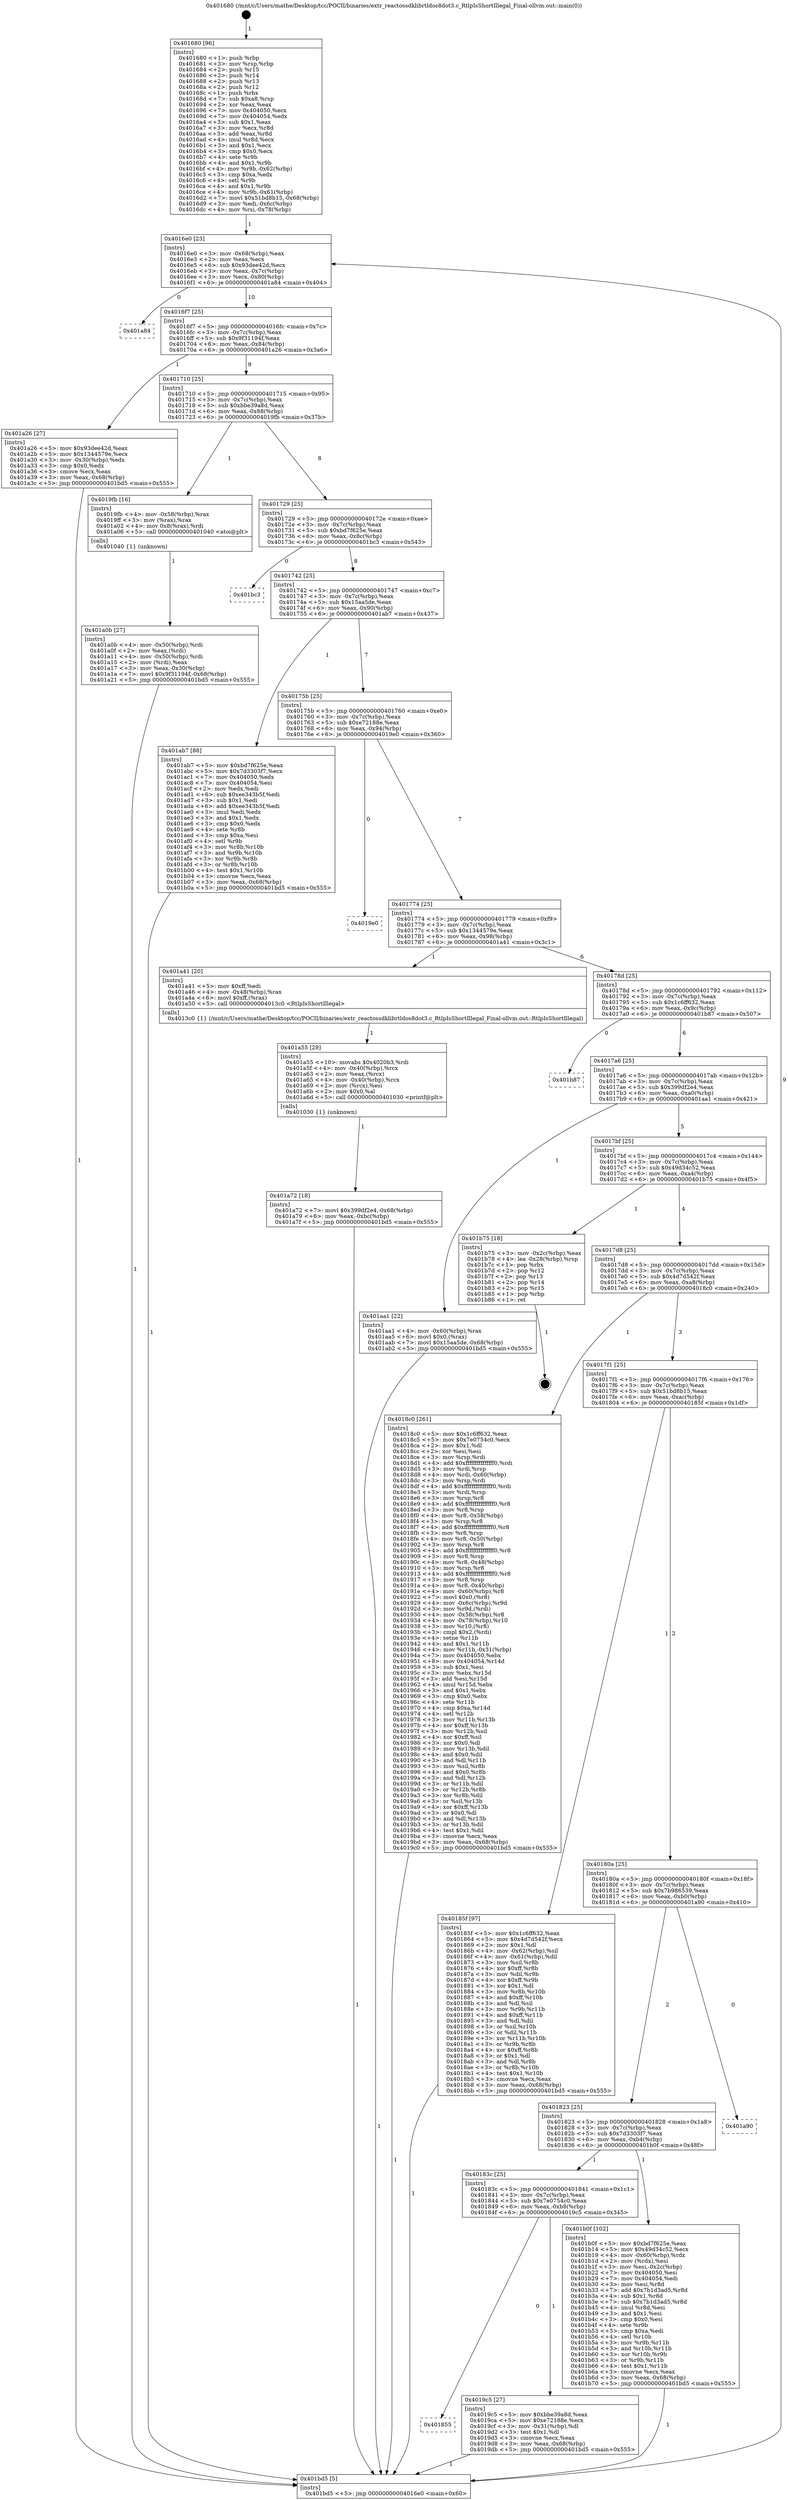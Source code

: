 digraph "0x401680" {
  label = "0x401680 (/mnt/c/Users/mathe/Desktop/tcc/POCII/binaries/extr_reactossdklibrtldos8dot3.c_RtlpIsShortIllegal_Final-ollvm.out::main(0))"
  labelloc = "t"
  node[shape=record]

  Entry [label="",width=0.3,height=0.3,shape=circle,fillcolor=black,style=filled]
  "0x4016e0" [label="{
     0x4016e0 [23]\l
     | [instrs]\l
     &nbsp;&nbsp;0x4016e0 \<+3\>: mov -0x68(%rbp),%eax\l
     &nbsp;&nbsp;0x4016e3 \<+2\>: mov %eax,%ecx\l
     &nbsp;&nbsp;0x4016e5 \<+6\>: sub $0x93dee42d,%ecx\l
     &nbsp;&nbsp;0x4016eb \<+3\>: mov %eax,-0x7c(%rbp)\l
     &nbsp;&nbsp;0x4016ee \<+3\>: mov %ecx,-0x80(%rbp)\l
     &nbsp;&nbsp;0x4016f1 \<+6\>: je 0000000000401a84 \<main+0x404\>\l
  }"]
  "0x401a84" [label="{
     0x401a84\l
  }", style=dashed]
  "0x4016f7" [label="{
     0x4016f7 [25]\l
     | [instrs]\l
     &nbsp;&nbsp;0x4016f7 \<+5\>: jmp 00000000004016fc \<main+0x7c\>\l
     &nbsp;&nbsp;0x4016fc \<+3\>: mov -0x7c(%rbp),%eax\l
     &nbsp;&nbsp;0x4016ff \<+5\>: sub $0x9f31194f,%eax\l
     &nbsp;&nbsp;0x401704 \<+6\>: mov %eax,-0x84(%rbp)\l
     &nbsp;&nbsp;0x40170a \<+6\>: je 0000000000401a26 \<main+0x3a6\>\l
  }"]
  Exit [label="",width=0.3,height=0.3,shape=circle,fillcolor=black,style=filled,peripheries=2]
  "0x401a26" [label="{
     0x401a26 [27]\l
     | [instrs]\l
     &nbsp;&nbsp;0x401a26 \<+5\>: mov $0x93dee42d,%eax\l
     &nbsp;&nbsp;0x401a2b \<+5\>: mov $0x1344579e,%ecx\l
     &nbsp;&nbsp;0x401a30 \<+3\>: mov -0x30(%rbp),%edx\l
     &nbsp;&nbsp;0x401a33 \<+3\>: cmp $0x0,%edx\l
     &nbsp;&nbsp;0x401a36 \<+3\>: cmove %ecx,%eax\l
     &nbsp;&nbsp;0x401a39 \<+3\>: mov %eax,-0x68(%rbp)\l
     &nbsp;&nbsp;0x401a3c \<+5\>: jmp 0000000000401bd5 \<main+0x555\>\l
  }"]
  "0x401710" [label="{
     0x401710 [25]\l
     | [instrs]\l
     &nbsp;&nbsp;0x401710 \<+5\>: jmp 0000000000401715 \<main+0x95\>\l
     &nbsp;&nbsp;0x401715 \<+3\>: mov -0x7c(%rbp),%eax\l
     &nbsp;&nbsp;0x401718 \<+5\>: sub $0xbbe39a8d,%eax\l
     &nbsp;&nbsp;0x40171d \<+6\>: mov %eax,-0x88(%rbp)\l
     &nbsp;&nbsp;0x401723 \<+6\>: je 00000000004019fb \<main+0x37b\>\l
  }"]
  "0x401a72" [label="{
     0x401a72 [18]\l
     | [instrs]\l
     &nbsp;&nbsp;0x401a72 \<+7\>: movl $0x399df2e4,-0x68(%rbp)\l
     &nbsp;&nbsp;0x401a79 \<+6\>: mov %eax,-0xbc(%rbp)\l
     &nbsp;&nbsp;0x401a7f \<+5\>: jmp 0000000000401bd5 \<main+0x555\>\l
  }"]
  "0x4019fb" [label="{
     0x4019fb [16]\l
     | [instrs]\l
     &nbsp;&nbsp;0x4019fb \<+4\>: mov -0x58(%rbp),%rax\l
     &nbsp;&nbsp;0x4019ff \<+3\>: mov (%rax),%rax\l
     &nbsp;&nbsp;0x401a02 \<+4\>: mov 0x8(%rax),%rdi\l
     &nbsp;&nbsp;0x401a06 \<+5\>: call 0000000000401040 \<atoi@plt\>\l
     | [calls]\l
     &nbsp;&nbsp;0x401040 \{1\} (unknown)\l
  }"]
  "0x401729" [label="{
     0x401729 [25]\l
     | [instrs]\l
     &nbsp;&nbsp;0x401729 \<+5\>: jmp 000000000040172e \<main+0xae\>\l
     &nbsp;&nbsp;0x40172e \<+3\>: mov -0x7c(%rbp),%eax\l
     &nbsp;&nbsp;0x401731 \<+5\>: sub $0xbd7f625e,%eax\l
     &nbsp;&nbsp;0x401736 \<+6\>: mov %eax,-0x8c(%rbp)\l
     &nbsp;&nbsp;0x40173c \<+6\>: je 0000000000401bc3 \<main+0x543\>\l
  }"]
  "0x401a55" [label="{
     0x401a55 [29]\l
     | [instrs]\l
     &nbsp;&nbsp;0x401a55 \<+10\>: movabs $0x4020b3,%rdi\l
     &nbsp;&nbsp;0x401a5f \<+4\>: mov -0x40(%rbp),%rcx\l
     &nbsp;&nbsp;0x401a63 \<+2\>: mov %eax,(%rcx)\l
     &nbsp;&nbsp;0x401a65 \<+4\>: mov -0x40(%rbp),%rcx\l
     &nbsp;&nbsp;0x401a69 \<+2\>: mov (%rcx),%esi\l
     &nbsp;&nbsp;0x401a6b \<+2\>: mov $0x0,%al\l
     &nbsp;&nbsp;0x401a6d \<+5\>: call 0000000000401030 \<printf@plt\>\l
     | [calls]\l
     &nbsp;&nbsp;0x401030 \{1\} (unknown)\l
  }"]
  "0x401bc3" [label="{
     0x401bc3\l
  }", style=dashed]
  "0x401742" [label="{
     0x401742 [25]\l
     | [instrs]\l
     &nbsp;&nbsp;0x401742 \<+5\>: jmp 0000000000401747 \<main+0xc7\>\l
     &nbsp;&nbsp;0x401747 \<+3\>: mov -0x7c(%rbp),%eax\l
     &nbsp;&nbsp;0x40174a \<+5\>: sub $0x15aa5de,%eax\l
     &nbsp;&nbsp;0x40174f \<+6\>: mov %eax,-0x90(%rbp)\l
     &nbsp;&nbsp;0x401755 \<+6\>: je 0000000000401ab7 \<main+0x437\>\l
  }"]
  "0x401a0b" [label="{
     0x401a0b [27]\l
     | [instrs]\l
     &nbsp;&nbsp;0x401a0b \<+4\>: mov -0x50(%rbp),%rdi\l
     &nbsp;&nbsp;0x401a0f \<+2\>: mov %eax,(%rdi)\l
     &nbsp;&nbsp;0x401a11 \<+4\>: mov -0x50(%rbp),%rdi\l
     &nbsp;&nbsp;0x401a15 \<+2\>: mov (%rdi),%eax\l
     &nbsp;&nbsp;0x401a17 \<+3\>: mov %eax,-0x30(%rbp)\l
     &nbsp;&nbsp;0x401a1a \<+7\>: movl $0x9f31194f,-0x68(%rbp)\l
     &nbsp;&nbsp;0x401a21 \<+5\>: jmp 0000000000401bd5 \<main+0x555\>\l
  }"]
  "0x401ab7" [label="{
     0x401ab7 [88]\l
     | [instrs]\l
     &nbsp;&nbsp;0x401ab7 \<+5\>: mov $0xbd7f625e,%eax\l
     &nbsp;&nbsp;0x401abc \<+5\>: mov $0x7d3303f7,%ecx\l
     &nbsp;&nbsp;0x401ac1 \<+7\>: mov 0x404050,%edx\l
     &nbsp;&nbsp;0x401ac8 \<+7\>: mov 0x404054,%esi\l
     &nbsp;&nbsp;0x401acf \<+2\>: mov %edx,%edi\l
     &nbsp;&nbsp;0x401ad1 \<+6\>: sub $0xee343b5f,%edi\l
     &nbsp;&nbsp;0x401ad7 \<+3\>: sub $0x1,%edi\l
     &nbsp;&nbsp;0x401ada \<+6\>: add $0xee343b5f,%edi\l
     &nbsp;&nbsp;0x401ae0 \<+3\>: imul %edi,%edx\l
     &nbsp;&nbsp;0x401ae3 \<+3\>: and $0x1,%edx\l
     &nbsp;&nbsp;0x401ae6 \<+3\>: cmp $0x0,%edx\l
     &nbsp;&nbsp;0x401ae9 \<+4\>: sete %r8b\l
     &nbsp;&nbsp;0x401aed \<+3\>: cmp $0xa,%esi\l
     &nbsp;&nbsp;0x401af0 \<+4\>: setl %r9b\l
     &nbsp;&nbsp;0x401af4 \<+3\>: mov %r8b,%r10b\l
     &nbsp;&nbsp;0x401af7 \<+3\>: and %r9b,%r10b\l
     &nbsp;&nbsp;0x401afa \<+3\>: xor %r9b,%r8b\l
     &nbsp;&nbsp;0x401afd \<+3\>: or %r8b,%r10b\l
     &nbsp;&nbsp;0x401b00 \<+4\>: test $0x1,%r10b\l
     &nbsp;&nbsp;0x401b04 \<+3\>: cmovne %ecx,%eax\l
     &nbsp;&nbsp;0x401b07 \<+3\>: mov %eax,-0x68(%rbp)\l
     &nbsp;&nbsp;0x401b0a \<+5\>: jmp 0000000000401bd5 \<main+0x555\>\l
  }"]
  "0x40175b" [label="{
     0x40175b [25]\l
     | [instrs]\l
     &nbsp;&nbsp;0x40175b \<+5\>: jmp 0000000000401760 \<main+0xe0\>\l
     &nbsp;&nbsp;0x401760 \<+3\>: mov -0x7c(%rbp),%eax\l
     &nbsp;&nbsp;0x401763 \<+5\>: sub $0xe72188e,%eax\l
     &nbsp;&nbsp;0x401768 \<+6\>: mov %eax,-0x94(%rbp)\l
     &nbsp;&nbsp;0x40176e \<+6\>: je 00000000004019e0 \<main+0x360\>\l
  }"]
  "0x401855" [label="{
     0x401855\l
  }", style=dashed]
  "0x4019e0" [label="{
     0x4019e0\l
  }", style=dashed]
  "0x401774" [label="{
     0x401774 [25]\l
     | [instrs]\l
     &nbsp;&nbsp;0x401774 \<+5\>: jmp 0000000000401779 \<main+0xf9\>\l
     &nbsp;&nbsp;0x401779 \<+3\>: mov -0x7c(%rbp),%eax\l
     &nbsp;&nbsp;0x40177c \<+5\>: sub $0x1344579e,%eax\l
     &nbsp;&nbsp;0x401781 \<+6\>: mov %eax,-0x98(%rbp)\l
     &nbsp;&nbsp;0x401787 \<+6\>: je 0000000000401a41 \<main+0x3c1\>\l
  }"]
  "0x4019c5" [label="{
     0x4019c5 [27]\l
     | [instrs]\l
     &nbsp;&nbsp;0x4019c5 \<+5\>: mov $0xbbe39a8d,%eax\l
     &nbsp;&nbsp;0x4019ca \<+5\>: mov $0xe72188e,%ecx\l
     &nbsp;&nbsp;0x4019cf \<+3\>: mov -0x31(%rbp),%dl\l
     &nbsp;&nbsp;0x4019d2 \<+3\>: test $0x1,%dl\l
     &nbsp;&nbsp;0x4019d5 \<+3\>: cmovne %ecx,%eax\l
     &nbsp;&nbsp;0x4019d8 \<+3\>: mov %eax,-0x68(%rbp)\l
     &nbsp;&nbsp;0x4019db \<+5\>: jmp 0000000000401bd5 \<main+0x555\>\l
  }"]
  "0x401a41" [label="{
     0x401a41 [20]\l
     | [instrs]\l
     &nbsp;&nbsp;0x401a41 \<+5\>: mov $0xff,%edi\l
     &nbsp;&nbsp;0x401a46 \<+4\>: mov -0x48(%rbp),%rax\l
     &nbsp;&nbsp;0x401a4a \<+6\>: movl $0xff,(%rax)\l
     &nbsp;&nbsp;0x401a50 \<+5\>: call 00000000004013c0 \<RtlpIsShortIllegal\>\l
     | [calls]\l
     &nbsp;&nbsp;0x4013c0 \{1\} (/mnt/c/Users/mathe/Desktop/tcc/POCII/binaries/extr_reactossdklibrtldos8dot3.c_RtlpIsShortIllegal_Final-ollvm.out::RtlpIsShortIllegal)\l
  }"]
  "0x40178d" [label="{
     0x40178d [25]\l
     | [instrs]\l
     &nbsp;&nbsp;0x40178d \<+5\>: jmp 0000000000401792 \<main+0x112\>\l
     &nbsp;&nbsp;0x401792 \<+3\>: mov -0x7c(%rbp),%eax\l
     &nbsp;&nbsp;0x401795 \<+5\>: sub $0x1c6ff632,%eax\l
     &nbsp;&nbsp;0x40179a \<+6\>: mov %eax,-0x9c(%rbp)\l
     &nbsp;&nbsp;0x4017a0 \<+6\>: je 0000000000401b87 \<main+0x507\>\l
  }"]
  "0x40183c" [label="{
     0x40183c [25]\l
     | [instrs]\l
     &nbsp;&nbsp;0x40183c \<+5\>: jmp 0000000000401841 \<main+0x1c1\>\l
     &nbsp;&nbsp;0x401841 \<+3\>: mov -0x7c(%rbp),%eax\l
     &nbsp;&nbsp;0x401844 \<+5\>: sub $0x7e0754c0,%eax\l
     &nbsp;&nbsp;0x401849 \<+6\>: mov %eax,-0xb8(%rbp)\l
     &nbsp;&nbsp;0x40184f \<+6\>: je 00000000004019c5 \<main+0x345\>\l
  }"]
  "0x401b87" [label="{
     0x401b87\l
  }", style=dashed]
  "0x4017a6" [label="{
     0x4017a6 [25]\l
     | [instrs]\l
     &nbsp;&nbsp;0x4017a6 \<+5\>: jmp 00000000004017ab \<main+0x12b\>\l
     &nbsp;&nbsp;0x4017ab \<+3\>: mov -0x7c(%rbp),%eax\l
     &nbsp;&nbsp;0x4017ae \<+5\>: sub $0x399df2e4,%eax\l
     &nbsp;&nbsp;0x4017b3 \<+6\>: mov %eax,-0xa0(%rbp)\l
     &nbsp;&nbsp;0x4017b9 \<+6\>: je 0000000000401aa1 \<main+0x421\>\l
  }"]
  "0x401b0f" [label="{
     0x401b0f [102]\l
     | [instrs]\l
     &nbsp;&nbsp;0x401b0f \<+5\>: mov $0xbd7f625e,%eax\l
     &nbsp;&nbsp;0x401b14 \<+5\>: mov $0x49d34c52,%ecx\l
     &nbsp;&nbsp;0x401b19 \<+4\>: mov -0x60(%rbp),%rdx\l
     &nbsp;&nbsp;0x401b1d \<+2\>: mov (%rdx),%esi\l
     &nbsp;&nbsp;0x401b1f \<+3\>: mov %esi,-0x2c(%rbp)\l
     &nbsp;&nbsp;0x401b22 \<+7\>: mov 0x404050,%esi\l
     &nbsp;&nbsp;0x401b29 \<+7\>: mov 0x404054,%edi\l
     &nbsp;&nbsp;0x401b30 \<+3\>: mov %esi,%r8d\l
     &nbsp;&nbsp;0x401b33 \<+7\>: add $0x7b1d3ad5,%r8d\l
     &nbsp;&nbsp;0x401b3a \<+4\>: sub $0x1,%r8d\l
     &nbsp;&nbsp;0x401b3e \<+7\>: sub $0x7b1d3ad5,%r8d\l
     &nbsp;&nbsp;0x401b45 \<+4\>: imul %r8d,%esi\l
     &nbsp;&nbsp;0x401b49 \<+3\>: and $0x1,%esi\l
     &nbsp;&nbsp;0x401b4c \<+3\>: cmp $0x0,%esi\l
     &nbsp;&nbsp;0x401b4f \<+4\>: sete %r9b\l
     &nbsp;&nbsp;0x401b53 \<+3\>: cmp $0xa,%edi\l
     &nbsp;&nbsp;0x401b56 \<+4\>: setl %r10b\l
     &nbsp;&nbsp;0x401b5a \<+3\>: mov %r9b,%r11b\l
     &nbsp;&nbsp;0x401b5d \<+3\>: and %r10b,%r11b\l
     &nbsp;&nbsp;0x401b60 \<+3\>: xor %r10b,%r9b\l
     &nbsp;&nbsp;0x401b63 \<+3\>: or %r9b,%r11b\l
     &nbsp;&nbsp;0x401b66 \<+4\>: test $0x1,%r11b\l
     &nbsp;&nbsp;0x401b6a \<+3\>: cmovne %ecx,%eax\l
     &nbsp;&nbsp;0x401b6d \<+3\>: mov %eax,-0x68(%rbp)\l
     &nbsp;&nbsp;0x401b70 \<+5\>: jmp 0000000000401bd5 \<main+0x555\>\l
  }"]
  "0x401aa1" [label="{
     0x401aa1 [22]\l
     | [instrs]\l
     &nbsp;&nbsp;0x401aa1 \<+4\>: mov -0x60(%rbp),%rax\l
     &nbsp;&nbsp;0x401aa5 \<+6\>: movl $0x0,(%rax)\l
     &nbsp;&nbsp;0x401aab \<+7\>: movl $0x15aa5de,-0x68(%rbp)\l
     &nbsp;&nbsp;0x401ab2 \<+5\>: jmp 0000000000401bd5 \<main+0x555\>\l
  }"]
  "0x4017bf" [label="{
     0x4017bf [25]\l
     | [instrs]\l
     &nbsp;&nbsp;0x4017bf \<+5\>: jmp 00000000004017c4 \<main+0x144\>\l
     &nbsp;&nbsp;0x4017c4 \<+3\>: mov -0x7c(%rbp),%eax\l
     &nbsp;&nbsp;0x4017c7 \<+5\>: sub $0x49d34c52,%eax\l
     &nbsp;&nbsp;0x4017cc \<+6\>: mov %eax,-0xa4(%rbp)\l
     &nbsp;&nbsp;0x4017d2 \<+6\>: je 0000000000401b75 \<main+0x4f5\>\l
  }"]
  "0x401823" [label="{
     0x401823 [25]\l
     | [instrs]\l
     &nbsp;&nbsp;0x401823 \<+5\>: jmp 0000000000401828 \<main+0x1a8\>\l
     &nbsp;&nbsp;0x401828 \<+3\>: mov -0x7c(%rbp),%eax\l
     &nbsp;&nbsp;0x40182b \<+5\>: sub $0x7d3303f7,%eax\l
     &nbsp;&nbsp;0x401830 \<+6\>: mov %eax,-0xb4(%rbp)\l
     &nbsp;&nbsp;0x401836 \<+6\>: je 0000000000401b0f \<main+0x48f\>\l
  }"]
  "0x401b75" [label="{
     0x401b75 [18]\l
     | [instrs]\l
     &nbsp;&nbsp;0x401b75 \<+3\>: mov -0x2c(%rbp),%eax\l
     &nbsp;&nbsp;0x401b78 \<+4\>: lea -0x28(%rbp),%rsp\l
     &nbsp;&nbsp;0x401b7c \<+1\>: pop %rbx\l
     &nbsp;&nbsp;0x401b7d \<+2\>: pop %r12\l
     &nbsp;&nbsp;0x401b7f \<+2\>: pop %r13\l
     &nbsp;&nbsp;0x401b81 \<+2\>: pop %r14\l
     &nbsp;&nbsp;0x401b83 \<+2\>: pop %r15\l
     &nbsp;&nbsp;0x401b85 \<+1\>: pop %rbp\l
     &nbsp;&nbsp;0x401b86 \<+1\>: ret\l
  }"]
  "0x4017d8" [label="{
     0x4017d8 [25]\l
     | [instrs]\l
     &nbsp;&nbsp;0x4017d8 \<+5\>: jmp 00000000004017dd \<main+0x15d\>\l
     &nbsp;&nbsp;0x4017dd \<+3\>: mov -0x7c(%rbp),%eax\l
     &nbsp;&nbsp;0x4017e0 \<+5\>: sub $0x4d7d542f,%eax\l
     &nbsp;&nbsp;0x4017e5 \<+6\>: mov %eax,-0xa8(%rbp)\l
     &nbsp;&nbsp;0x4017eb \<+6\>: je 00000000004018c0 \<main+0x240\>\l
  }"]
  "0x401a90" [label="{
     0x401a90\l
  }", style=dashed]
  "0x4018c0" [label="{
     0x4018c0 [261]\l
     | [instrs]\l
     &nbsp;&nbsp;0x4018c0 \<+5\>: mov $0x1c6ff632,%eax\l
     &nbsp;&nbsp;0x4018c5 \<+5\>: mov $0x7e0754c0,%ecx\l
     &nbsp;&nbsp;0x4018ca \<+2\>: mov $0x1,%dl\l
     &nbsp;&nbsp;0x4018cc \<+2\>: xor %esi,%esi\l
     &nbsp;&nbsp;0x4018ce \<+3\>: mov %rsp,%rdi\l
     &nbsp;&nbsp;0x4018d1 \<+4\>: add $0xfffffffffffffff0,%rdi\l
     &nbsp;&nbsp;0x4018d5 \<+3\>: mov %rdi,%rsp\l
     &nbsp;&nbsp;0x4018d8 \<+4\>: mov %rdi,-0x60(%rbp)\l
     &nbsp;&nbsp;0x4018dc \<+3\>: mov %rsp,%rdi\l
     &nbsp;&nbsp;0x4018df \<+4\>: add $0xfffffffffffffff0,%rdi\l
     &nbsp;&nbsp;0x4018e3 \<+3\>: mov %rdi,%rsp\l
     &nbsp;&nbsp;0x4018e6 \<+3\>: mov %rsp,%r8\l
     &nbsp;&nbsp;0x4018e9 \<+4\>: add $0xfffffffffffffff0,%r8\l
     &nbsp;&nbsp;0x4018ed \<+3\>: mov %r8,%rsp\l
     &nbsp;&nbsp;0x4018f0 \<+4\>: mov %r8,-0x58(%rbp)\l
     &nbsp;&nbsp;0x4018f4 \<+3\>: mov %rsp,%r8\l
     &nbsp;&nbsp;0x4018f7 \<+4\>: add $0xfffffffffffffff0,%r8\l
     &nbsp;&nbsp;0x4018fb \<+3\>: mov %r8,%rsp\l
     &nbsp;&nbsp;0x4018fe \<+4\>: mov %r8,-0x50(%rbp)\l
     &nbsp;&nbsp;0x401902 \<+3\>: mov %rsp,%r8\l
     &nbsp;&nbsp;0x401905 \<+4\>: add $0xfffffffffffffff0,%r8\l
     &nbsp;&nbsp;0x401909 \<+3\>: mov %r8,%rsp\l
     &nbsp;&nbsp;0x40190c \<+4\>: mov %r8,-0x48(%rbp)\l
     &nbsp;&nbsp;0x401910 \<+3\>: mov %rsp,%r8\l
     &nbsp;&nbsp;0x401913 \<+4\>: add $0xfffffffffffffff0,%r8\l
     &nbsp;&nbsp;0x401917 \<+3\>: mov %r8,%rsp\l
     &nbsp;&nbsp;0x40191a \<+4\>: mov %r8,-0x40(%rbp)\l
     &nbsp;&nbsp;0x40191e \<+4\>: mov -0x60(%rbp),%r8\l
     &nbsp;&nbsp;0x401922 \<+7\>: movl $0x0,(%r8)\l
     &nbsp;&nbsp;0x401929 \<+4\>: mov -0x6c(%rbp),%r9d\l
     &nbsp;&nbsp;0x40192d \<+3\>: mov %r9d,(%rdi)\l
     &nbsp;&nbsp;0x401930 \<+4\>: mov -0x58(%rbp),%r8\l
     &nbsp;&nbsp;0x401934 \<+4\>: mov -0x78(%rbp),%r10\l
     &nbsp;&nbsp;0x401938 \<+3\>: mov %r10,(%r8)\l
     &nbsp;&nbsp;0x40193b \<+3\>: cmpl $0x2,(%rdi)\l
     &nbsp;&nbsp;0x40193e \<+4\>: setne %r11b\l
     &nbsp;&nbsp;0x401942 \<+4\>: and $0x1,%r11b\l
     &nbsp;&nbsp;0x401946 \<+4\>: mov %r11b,-0x31(%rbp)\l
     &nbsp;&nbsp;0x40194a \<+7\>: mov 0x404050,%ebx\l
     &nbsp;&nbsp;0x401951 \<+8\>: mov 0x404054,%r14d\l
     &nbsp;&nbsp;0x401959 \<+3\>: sub $0x1,%esi\l
     &nbsp;&nbsp;0x40195c \<+3\>: mov %ebx,%r15d\l
     &nbsp;&nbsp;0x40195f \<+3\>: add %esi,%r15d\l
     &nbsp;&nbsp;0x401962 \<+4\>: imul %r15d,%ebx\l
     &nbsp;&nbsp;0x401966 \<+3\>: and $0x1,%ebx\l
     &nbsp;&nbsp;0x401969 \<+3\>: cmp $0x0,%ebx\l
     &nbsp;&nbsp;0x40196c \<+4\>: sete %r11b\l
     &nbsp;&nbsp;0x401970 \<+4\>: cmp $0xa,%r14d\l
     &nbsp;&nbsp;0x401974 \<+4\>: setl %r12b\l
     &nbsp;&nbsp;0x401978 \<+3\>: mov %r11b,%r13b\l
     &nbsp;&nbsp;0x40197b \<+4\>: xor $0xff,%r13b\l
     &nbsp;&nbsp;0x40197f \<+3\>: mov %r12b,%sil\l
     &nbsp;&nbsp;0x401982 \<+4\>: xor $0xff,%sil\l
     &nbsp;&nbsp;0x401986 \<+3\>: xor $0x0,%dl\l
     &nbsp;&nbsp;0x401989 \<+3\>: mov %r13b,%dil\l
     &nbsp;&nbsp;0x40198c \<+4\>: and $0x0,%dil\l
     &nbsp;&nbsp;0x401990 \<+3\>: and %dl,%r11b\l
     &nbsp;&nbsp;0x401993 \<+3\>: mov %sil,%r8b\l
     &nbsp;&nbsp;0x401996 \<+4\>: and $0x0,%r8b\l
     &nbsp;&nbsp;0x40199a \<+3\>: and %dl,%r12b\l
     &nbsp;&nbsp;0x40199d \<+3\>: or %r11b,%dil\l
     &nbsp;&nbsp;0x4019a0 \<+3\>: or %r12b,%r8b\l
     &nbsp;&nbsp;0x4019a3 \<+3\>: xor %r8b,%dil\l
     &nbsp;&nbsp;0x4019a6 \<+3\>: or %sil,%r13b\l
     &nbsp;&nbsp;0x4019a9 \<+4\>: xor $0xff,%r13b\l
     &nbsp;&nbsp;0x4019ad \<+3\>: or $0x0,%dl\l
     &nbsp;&nbsp;0x4019b0 \<+3\>: and %dl,%r13b\l
     &nbsp;&nbsp;0x4019b3 \<+3\>: or %r13b,%dil\l
     &nbsp;&nbsp;0x4019b6 \<+4\>: test $0x1,%dil\l
     &nbsp;&nbsp;0x4019ba \<+3\>: cmovne %ecx,%eax\l
     &nbsp;&nbsp;0x4019bd \<+3\>: mov %eax,-0x68(%rbp)\l
     &nbsp;&nbsp;0x4019c0 \<+5\>: jmp 0000000000401bd5 \<main+0x555\>\l
  }"]
  "0x4017f1" [label="{
     0x4017f1 [25]\l
     | [instrs]\l
     &nbsp;&nbsp;0x4017f1 \<+5\>: jmp 00000000004017f6 \<main+0x176\>\l
     &nbsp;&nbsp;0x4017f6 \<+3\>: mov -0x7c(%rbp),%eax\l
     &nbsp;&nbsp;0x4017f9 \<+5\>: sub $0x51bd8b15,%eax\l
     &nbsp;&nbsp;0x4017fe \<+6\>: mov %eax,-0xac(%rbp)\l
     &nbsp;&nbsp;0x401804 \<+6\>: je 000000000040185f \<main+0x1df\>\l
  }"]
  "0x401680" [label="{
     0x401680 [96]\l
     | [instrs]\l
     &nbsp;&nbsp;0x401680 \<+1\>: push %rbp\l
     &nbsp;&nbsp;0x401681 \<+3\>: mov %rsp,%rbp\l
     &nbsp;&nbsp;0x401684 \<+2\>: push %r15\l
     &nbsp;&nbsp;0x401686 \<+2\>: push %r14\l
     &nbsp;&nbsp;0x401688 \<+2\>: push %r13\l
     &nbsp;&nbsp;0x40168a \<+2\>: push %r12\l
     &nbsp;&nbsp;0x40168c \<+1\>: push %rbx\l
     &nbsp;&nbsp;0x40168d \<+7\>: sub $0xa8,%rsp\l
     &nbsp;&nbsp;0x401694 \<+2\>: xor %eax,%eax\l
     &nbsp;&nbsp;0x401696 \<+7\>: mov 0x404050,%ecx\l
     &nbsp;&nbsp;0x40169d \<+7\>: mov 0x404054,%edx\l
     &nbsp;&nbsp;0x4016a4 \<+3\>: sub $0x1,%eax\l
     &nbsp;&nbsp;0x4016a7 \<+3\>: mov %ecx,%r8d\l
     &nbsp;&nbsp;0x4016aa \<+3\>: add %eax,%r8d\l
     &nbsp;&nbsp;0x4016ad \<+4\>: imul %r8d,%ecx\l
     &nbsp;&nbsp;0x4016b1 \<+3\>: and $0x1,%ecx\l
     &nbsp;&nbsp;0x4016b4 \<+3\>: cmp $0x0,%ecx\l
     &nbsp;&nbsp;0x4016b7 \<+4\>: sete %r9b\l
     &nbsp;&nbsp;0x4016bb \<+4\>: and $0x1,%r9b\l
     &nbsp;&nbsp;0x4016bf \<+4\>: mov %r9b,-0x62(%rbp)\l
     &nbsp;&nbsp;0x4016c3 \<+3\>: cmp $0xa,%edx\l
     &nbsp;&nbsp;0x4016c6 \<+4\>: setl %r9b\l
     &nbsp;&nbsp;0x4016ca \<+4\>: and $0x1,%r9b\l
     &nbsp;&nbsp;0x4016ce \<+4\>: mov %r9b,-0x61(%rbp)\l
     &nbsp;&nbsp;0x4016d2 \<+7\>: movl $0x51bd8b15,-0x68(%rbp)\l
     &nbsp;&nbsp;0x4016d9 \<+3\>: mov %edi,-0x6c(%rbp)\l
     &nbsp;&nbsp;0x4016dc \<+4\>: mov %rsi,-0x78(%rbp)\l
  }"]
  "0x40185f" [label="{
     0x40185f [97]\l
     | [instrs]\l
     &nbsp;&nbsp;0x40185f \<+5\>: mov $0x1c6ff632,%eax\l
     &nbsp;&nbsp;0x401864 \<+5\>: mov $0x4d7d542f,%ecx\l
     &nbsp;&nbsp;0x401869 \<+2\>: mov $0x1,%dl\l
     &nbsp;&nbsp;0x40186b \<+4\>: mov -0x62(%rbp),%sil\l
     &nbsp;&nbsp;0x40186f \<+4\>: mov -0x61(%rbp),%dil\l
     &nbsp;&nbsp;0x401873 \<+3\>: mov %sil,%r8b\l
     &nbsp;&nbsp;0x401876 \<+4\>: xor $0xff,%r8b\l
     &nbsp;&nbsp;0x40187a \<+3\>: mov %dil,%r9b\l
     &nbsp;&nbsp;0x40187d \<+4\>: xor $0xff,%r9b\l
     &nbsp;&nbsp;0x401881 \<+3\>: xor $0x1,%dl\l
     &nbsp;&nbsp;0x401884 \<+3\>: mov %r8b,%r10b\l
     &nbsp;&nbsp;0x401887 \<+4\>: and $0xff,%r10b\l
     &nbsp;&nbsp;0x40188b \<+3\>: and %dl,%sil\l
     &nbsp;&nbsp;0x40188e \<+3\>: mov %r9b,%r11b\l
     &nbsp;&nbsp;0x401891 \<+4\>: and $0xff,%r11b\l
     &nbsp;&nbsp;0x401895 \<+3\>: and %dl,%dil\l
     &nbsp;&nbsp;0x401898 \<+3\>: or %sil,%r10b\l
     &nbsp;&nbsp;0x40189b \<+3\>: or %dil,%r11b\l
     &nbsp;&nbsp;0x40189e \<+3\>: xor %r11b,%r10b\l
     &nbsp;&nbsp;0x4018a1 \<+3\>: or %r9b,%r8b\l
     &nbsp;&nbsp;0x4018a4 \<+4\>: xor $0xff,%r8b\l
     &nbsp;&nbsp;0x4018a8 \<+3\>: or $0x1,%dl\l
     &nbsp;&nbsp;0x4018ab \<+3\>: and %dl,%r8b\l
     &nbsp;&nbsp;0x4018ae \<+3\>: or %r8b,%r10b\l
     &nbsp;&nbsp;0x4018b1 \<+4\>: test $0x1,%r10b\l
     &nbsp;&nbsp;0x4018b5 \<+3\>: cmovne %ecx,%eax\l
     &nbsp;&nbsp;0x4018b8 \<+3\>: mov %eax,-0x68(%rbp)\l
     &nbsp;&nbsp;0x4018bb \<+5\>: jmp 0000000000401bd5 \<main+0x555\>\l
  }"]
  "0x40180a" [label="{
     0x40180a [25]\l
     | [instrs]\l
     &nbsp;&nbsp;0x40180a \<+5\>: jmp 000000000040180f \<main+0x18f\>\l
     &nbsp;&nbsp;0x40180f \<+3\>: mov -0x7c(%rbp),%eax\l
     &nbsp;&nbsp;0x401812 \<+5\>: sub $0x7b986539,%eax\l
     &nbsp;&nbsp;0x401817 \<+6\>: mov %eax,-0xb0(%rbp)\l
     &nbsp;&nbsp;0x40181d \<+6\>: je 0000000000401a90 \<main+0x410\>\l
  }"]
  "0x401bd5" [label="{
     0x401bd5 [5]\l
     | [instrs]\l
     &nbsp;&nbsp;0x401bd5 \<+5\>: jmp 00000000004016e0 \<main+0x60\>\l
  }"]
  Entry -> "0x401680" [label=" 1"]
  "0x4016e0" -> "0x401a84" [label=" 0"]
  "0x4016e0" -> "0x4016f7" [label=" 10"]
  "0x401b75" -> Exit [label=" 1"]
  "0x4016f7" -> "0x401a26" [label=" 1"]
  "0x4016f7" -> "0x401710" [label=" 9"]
  "0x401b0f" -> "0x401bd5" [label=" 1"]
  "0x401710" -> "0x4019fb" [label=" 1"]
  "0x401710" -> "0x401729" [label=" 8"]
  "0x401ab7" -> "0x401bd5" [label=" 1"]
  "0x401729" -> "0x401bc3" [label=" 0"]
  "0x401729" -> "0x401742" [label=" 8"]
  "0x401aa1" -> "0x401bd5" [label=" 1"]
  "0x401742" -> "0x401ab7" [label=" 1"]
  "0x401742" -> "0x40175b" [label=" 7"]
  "0x401a72" -> "0x401bd5" [label=" 1"]
  "0x40175b" -> "0x4019e0" [label=" 0"]
  "0x40175b" -> "0x401774" [label=" 7"]
  "0x401a55" -> "0x401a72" [label=" 1"]
  "0x401774" -> "0x401a41" [label=" 1"]
  "0x401774" -> "0x40178d" [label=" 6"]
  "0x401a41" -> "0x401a55" [label=" 1"]
  "0x40178d" -> "0x401b87" [label=" 0"]
  "0x40178d" -> "0x4017a6" [label=" 6"]
  "0x401a0b" -> "0x401bd5" [label=" 1"]
  "0x4017a6" -> "0x401aa1" [label=" 1"]
  "0x4017a6" -> "0x4017bf" [label=" 5"]
  "0x4019fb" -> "0x401a0b" [label=" 1"]
  "0x4017bf" -> "0x401b75" [label=" 1"]
  "0x4017bf" -> "0x4017d8" [label=" 4"]
  "0x40183c" -> "0x401855" [label=" 0"]
  "0x4017d8" -> "0x4018c0" [label=" 1"]
  "0x4017d8" -> "0x4017f1" [label=" 3"]
  "0x40183c" -> "0x4019c5" [label=" 1"]
  "0x4017f1" -> "0x40185f" [label=" 1"]
  "0x4017f1" -> "0x40180a" [label=" 2"]
  "0x40185f" -> "0x401bd5" [label=" 1"]
  "0x401680" -> "0x4016e0" [label=" 1"]
  "0x401bd5" -> "0x4016e0" [label=" 9"]
  "0x401823" -> "0x40183c" [label=" 1"]
  "0x4018c0" -> "0x401bd5" [label=" 1"]
  "0x401a26" -> "0x401bd5" [label=" 1"]
  "0x40180a" -> "0x401a90" [label=" 0"]
  "0x40180a" -> "0x401823" [label=" 2"]
  "0x4019c5" -> "0x401bd5" [label=" 1"]
  "0x401823" -> "0x401b0f" [label=" 1"]
}
